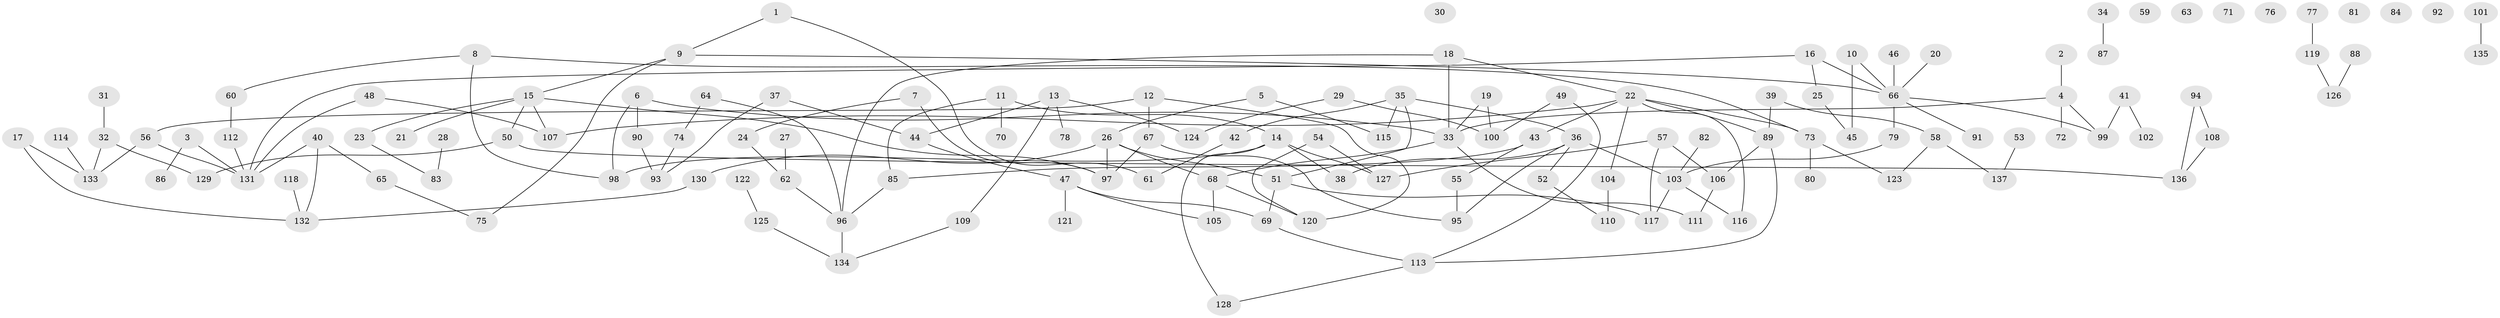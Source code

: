 // coarse degree distribution, {8: 0.04918032786885246, 2: 0.21311475409836064, 1: 0.21311475409836064, 6: 0.08196721311475409, 3: 0.14754098360655737, 4: 0.06557377049180328, 5: 0.01639344262295082, 7: 0.01639344262295082, 11: 0.01639344262295082, 0: 0.16393442622950818, 9: 0.01639344262295082}
// Generated by graph-tools (version 1.1) at 2025/16/03/04/25 18:16:41]
// undirected, 137 vertices, 163 edges
graph export_dot {
graph [start="1"]
  node [color=gray90,style=filled];
  1;
  2;
  3;
  4;
  5;
  6;
  7;
  8;
  9;
  10;
  11;
  12;
  13;
  14;
  15;
  16;
  17;
  18;
  19;
  20;
  21;
  22;
  23;
  24;
  25;
  26;
  27;
  28;
  29;
  30;
  31;
  32;
  33;
  34;
  35;
  36;
  37;
  38;
  39;
  40;
  41;
  42;
  43;
  44;
  45;
  46;
  47;
  48;
  49;
  50;
  51;
  52;
  53;
  54;
  55;
  56;
  57;
  58;
  59;
  60;
  61;
  62;
  63;
  64;
  65;
  66;
  67;
  68;
  69;
  70;
  71;
  72;
  73;
  74;
  75;
  76;
  77;
  78;
  79;
  80;
  81;
  82;
  83;
  84;
  85;
  86;
  87;
  88;
  89;
  90;
  91;
  92;
  93;
  94;
  95;
  96;
  97;
  98;
  99;
  100;
  101;
  102;
  103;
  104;
  105;
  106;
  107;
  108;
  109;
  110;
  111;
  112;
  113;
  114;
  115;
  116;
  117;
  118;
  119;
  120;
  121;
  122;
  123;
  124;
  125;
  126;
  127;
  128;
  129;
  130;
  131;
  132;
  133;
  134;
  135;
  136;
  137;
  1 -- 9;
  1 -- 61;
  2 -- 4;
  3 -- 86;
  3 -- 131;
  4 -- 33;
  4 -- 72;
  4 -- 99;
  5 -- 26;
  5 -- 115;
  6 -- 33;
  6 -- 90;
  6 -- 98;
  7 -- 24;
  7 -- 97;
  8 -- 60;
  8 -- 73;
  8 -- 98;
  9 -- 15;
  9 -- 66;
  9 -- 75;
  10 -- 45;
  10 -- 66;
  11 -- 14;
  11 -- 70;
  11 -- 85;
  12 -- 56;
  12 -- 67;
  12 -- 120;
  13 -- 44;
  13 -- 78;
  13 -- 109;
  13 -- 124;
  14 -- 38;
  14 -- 98;
  14 -- 127;
  14 -- 128;
  15 -- 21;
  15 -- 23;
  15 -- 50;
  15 -- 97;
  15 -- 107;
  16 -- 25;
  16 -- 66;
  16 -- 131;
  17 -- 132;
  17 -- 133;
  18 -- 22;
  18 -- 33;
  18 -- 96;
  19 -- 33;
  19 -- 100;
  20 -- 66;
  22 -- 43;
  22 -- 73;
  22 -- 89;
  22 -- 104;
  22 -- 107;
  22 -- 116;
  23 -- 83;
  24 -- 62;
  25 -- 45;
  26 -- 51;
  26 -- 68;
  26 -- 97;
  26 -- 130;
  27 -- 62;
  28 -- 83;
  29 -- 100;
  29 -- 124;
  31 -- 32;
  32 -- 129;
  32 -- 133;
  33 -- 68;
  33 -- 111;
  34 -- 87;
  35 -- 36;
  35 -- 42;
  35 -- 51;
  35 -- 115;
  36 -- 38;
  36 -- 52;
  36 -- 95;
  36 -- 103;
  37 -- 44;
  37 -- 93;
  39 -- 58;
  39 -- 89;
  40 -- 65;
  40 -- 131;
  40 -- 132;
  41 -- 99;
  41 -- 102;
  42 -- 61;
  43 -- 55;
  43 -- 85;
  44 -- 47;
  46 -- 66;
  47 -- 69;
  47 -- 105;
  47 -- 121;
  48 -- 107;
  48 -- 131;
  49 -- 100;
  49 -- 113;
  50 -- 129;
  50 -- 136;
  51 -- 69;
  51 -- 117;
  52 -- 110;
  53 -- 137;
  54 -- 120;
  54 -- 127;
  55 -- 95;
  56 -- 131;
  56 -- 133;
  57 -- 106;
  57 -- 117;
  57 -- 127;
  58 -- 123;
  58 -- 137;
  60 -- 112;
  62 -- 96;
  64 -- 74;
  64 -- 96;
  65 -- 75;
  66 -- 79;
  66 -- 91;
  66 -- 99;
  67 -- 95;
  67 -- 97;
  68 -- 105;
  68 -- 120;
  69 -- 113;
  73 -- 80;
  73 -- 123;
  74 -- 93;
  77 -- 119;
  79 -- 103;
  82 -- 103;
  85 -- 96;
  88 -- 126;
  89 -- 106;
  89 -- 113;
  90 -- 93;
  94 -- 108;
  94 -- 136;
  96 -- 134;
  101 -- 135;
  103 -- 116;
  103 -- 117;
  104 -- 110;
  106 -- 111;
  108 -- 136;
  109 -- 134;
  112 -- 131;
  113 -- 128;
  114 -- 133;
  118 -- 132;
  119 -- 126;
  122 -- 125;
  125 -- 134;
  130 -- 132;
}
